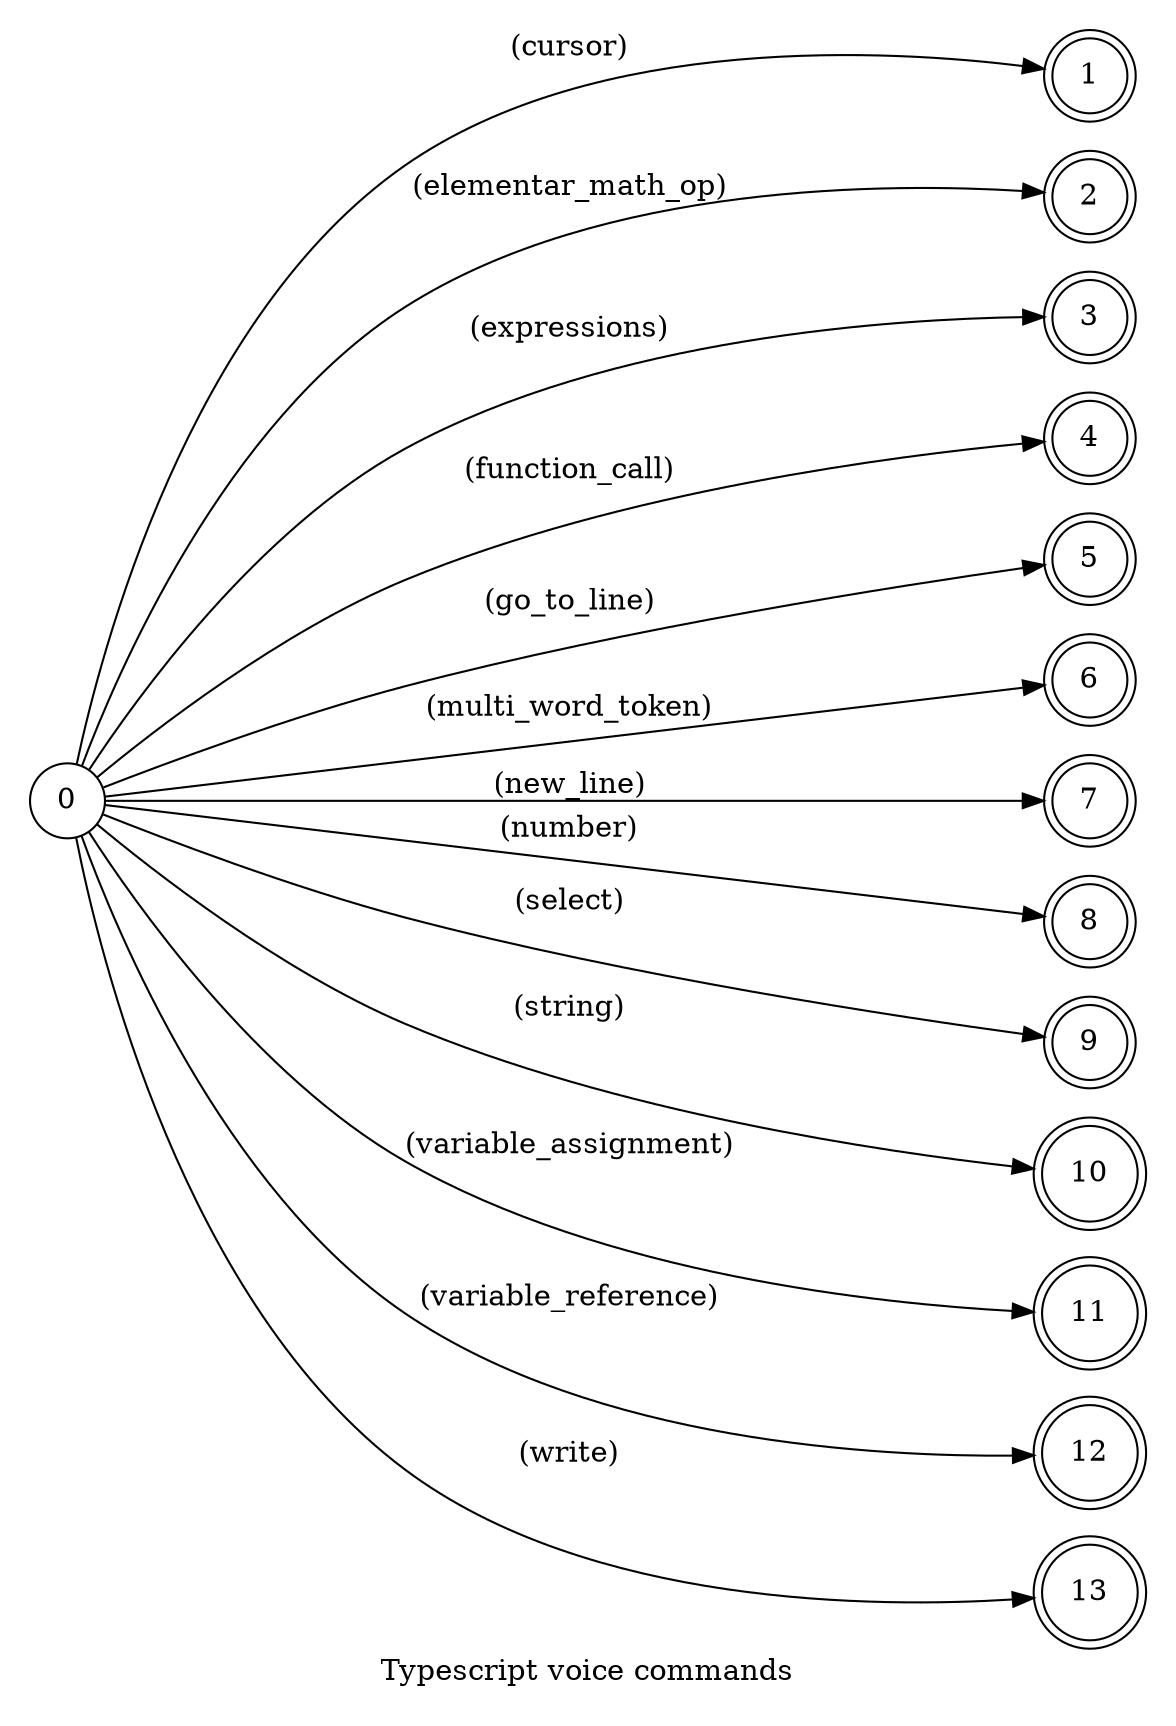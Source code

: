 digraph TypeScript {
    id="typescript";
    label="Typescript voice commands";
    lang="en-US";
    langName="English";
    pad="0.2";
    rankdir=LR;
    nodesep="0.2";
    ranksep="4";
    node[shape=circle]; 0;
    node[shape=doublecircle];

    // START GENERATED
    0 -> 1 [label="(cursor)"];
    0 -> 2 [label="(elementar_math_op)"];
    0 -> 3 [label="(expressions)"];
    0 -> 4 [label="(function_call)"];
    0 -> 5 [label="(go_to_line)"];
    0 -> 6 [label="(multi_word_token)"];
    0 -> 7 [label="(new_line)"];
    0 -> 8 [label="(number)"];
    0 -> 9 [label="(select)"];
    0 -> 10 [label="(string)"];
    0 -> 11 [label="(variable_assignment)"];
    0 -> 12 [label="(variable_reference)"];
    0 -> 13 [label="(write)"];
    // END GENERATED

    title="Typescript voice commands";
    desc="Collection of voice commands of the typescript language";
}